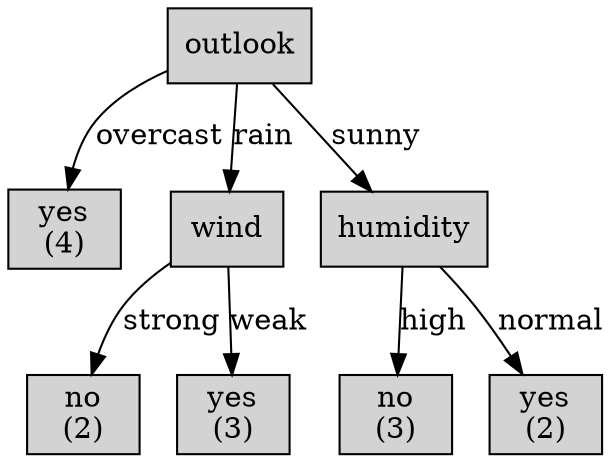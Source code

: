 digraph ID3_Tree {
"0" [shape=box, style=filled, label="outlook
", weight=1]
"1" [shape=box, style=filled, label="yes
(4)
", weight=2]
0 -> 1 [ label = "overcast"];
"2" [shape=box, style=filled, label="wind
", weight=2]
0 -> 2 [ label = "rain"];
"3" [shape=box, style=filled, label="no
(2)
", weight=3]
2 -> 3 [ label = "strong"];
"4" [shape=box, style=filled, label="yes
(3)
", weight=3]
2 -> 4 [ label = "weak"];
"5" [shape=box, style=filled, label="humidity
", weight=2]
0 -> 5 [ label = "sunny"];
"6" [shape=box, style=filled, label="no
(3)
", weight=3]
5 -> 6 [ label = "high"];
"7" [shape=box, style=filled, label="yes
(2)
", weight=3]
5 -> 7 [ label = "normal"];
{rank=same; 0;};
{rank=same; 1;2;5;};
{rank=same; 3;4;6;7;};
}